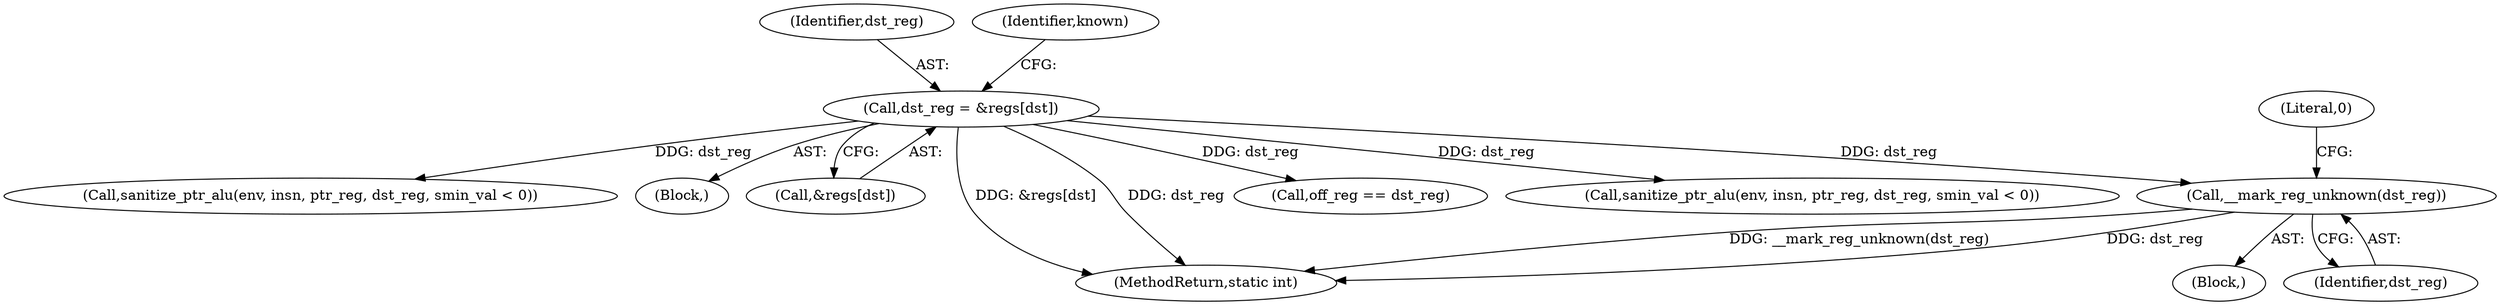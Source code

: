 digraph "0_linux_979d63d50c0c0f7bc537bf821e056cc9fe5abd38@pointer" {
"1000248" [label="(Call,__mark_reg_unknown(dst_reg))"];
"1000223" [label="(Call,dst_reg = &regs[dst])"];
"1000372" [label="(Call,sanitize_ptr_alu(env, insn, ptr_reg, dst_reg, smin_val < 0))"];
"1000249" [label="(Identifier,dst_reg)"];
"1000124" [label="(Block,)"];
"1000225" [label="(Call,&regs[dst])"];
"1000907" [label="(MethodReturn,static int)"];
"1000248" [label="(Call,__mark_reg_unknown(dst_reg))"];
"1000224" [label="(Identifier,dst_reg)"];
"1000323" [label="(Call,off_reg == dst_reg)"];
"1000251" [label="(Literal,0)"];
"1000247" [label="(Block,)"];
"1000574" [label="(Call,sanitize_ptr_alu(env, insn, ptr_reg, dst_reg, smin_val < 0))"];
"1000232" [label="(Identifier,known)"];
"1000223" [label="(Call,dst_reg = &regs[dst])"];
"1000248" -> "1000247"  [label="AST: "];
"1000248" -> "1000249"  [label="CFG: "];
"1000249" -> "1000248"  [label="AST: "];
"1000251" -> "1000248"  [label="CFG: "];
"1000248" -> "1000907"  [label="DDG: __mark_reg_unknown(dst_reg)"];
"1000248" -> "1000907"  [label="DDG: dst_reg"];
"1000223" -> "1000248"  [label="DDG: dst_reg"];
"1000223" -> "1000124"  [label="AST: "];
"1000223" -> "1000225"  [label="CFG: "];
"1000224" -> "1000223"  [label="AST: "];
"1000225" -> "1000223"  [label="AST: "];
"1000232" -> "1000223"  [label="CFG: "];
"1000223" -> "1000907"  [label="DDG: &regs[dst]"];
"1000223" -> "1000907"  [label="DDG: dst_reg"];
"1000223" -> "1000323"  [label="DDG: dst_reg"];
"1000223" -> "1000372"  [label="DDG: dst_reg"];
"1000223" -> "1000574"  [label="DDG: dst_reg"];
}
